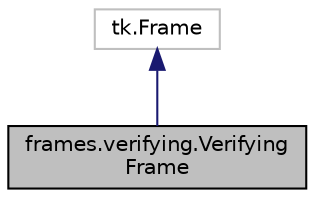 digraph "frames.verifying.VerifyingFrame"
{
 // LATEX_PDF_SIZE
  edge [fontname="Helvetica",fontsize="10",labelfontname="Helvetica",labelfontsize="10"];
  node [fontname="Helvetica",fontsize="10",shape=record];
  Node1 [label="frames.verifying.Verifying\lFrame",height=0.2,width=0.4,color="black", fillcolor="grey75", style="filled", fontcolor="black",tooltip="The VerifyingFrame class provides the UI for PDF signature verification."];
  Node2 -> Node1 [dir="back",color="midnightblue",fontsize="10",style="solid"];
  Node2 [label="tk.Frame",height=0.2,width=0.4,color="grey75", fillcolor="white", style="filled",tooltip=" "];
}
